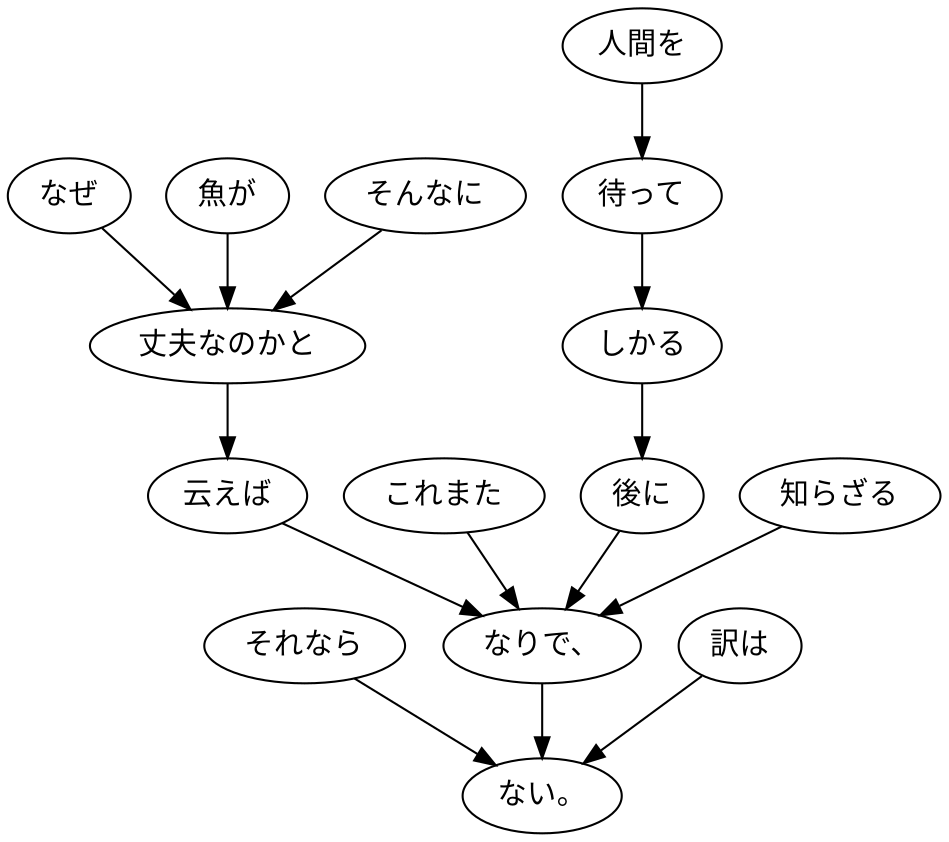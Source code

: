 digraph graph3917 {
	node0 [label="それなら"];
	node1 [label="なぜ"];
	node2 [label="魚が"];
	node3 [label="そんなに"];
	node4 [label="丈夫なのかと"];
	node5 [label="云えば"];
	node6 [label="これまた"];
	node7 [label="人間を"];
	node8 [label="待って"];
	node9 [label="しかる"];
	node10 [label="後に"];
	node11 [label="知らざる"];
	node12 [label="なりで、"];
	node13 [label="訳は"];
	node14 [label="ない。"];
	node0 -> node14;
	node1 -> node4;
	node2 -> node4;
	node3 -> node4;
	node4 -> node5;
	node5 -> node12;
	node6 -> node12;
	node7 -> node8;
	node8 -> node9;
	node9 -> node10;
	node10 -> node12;
	node11 -> node12;
	node12 -> node14;
	node13 -> node14;
}
